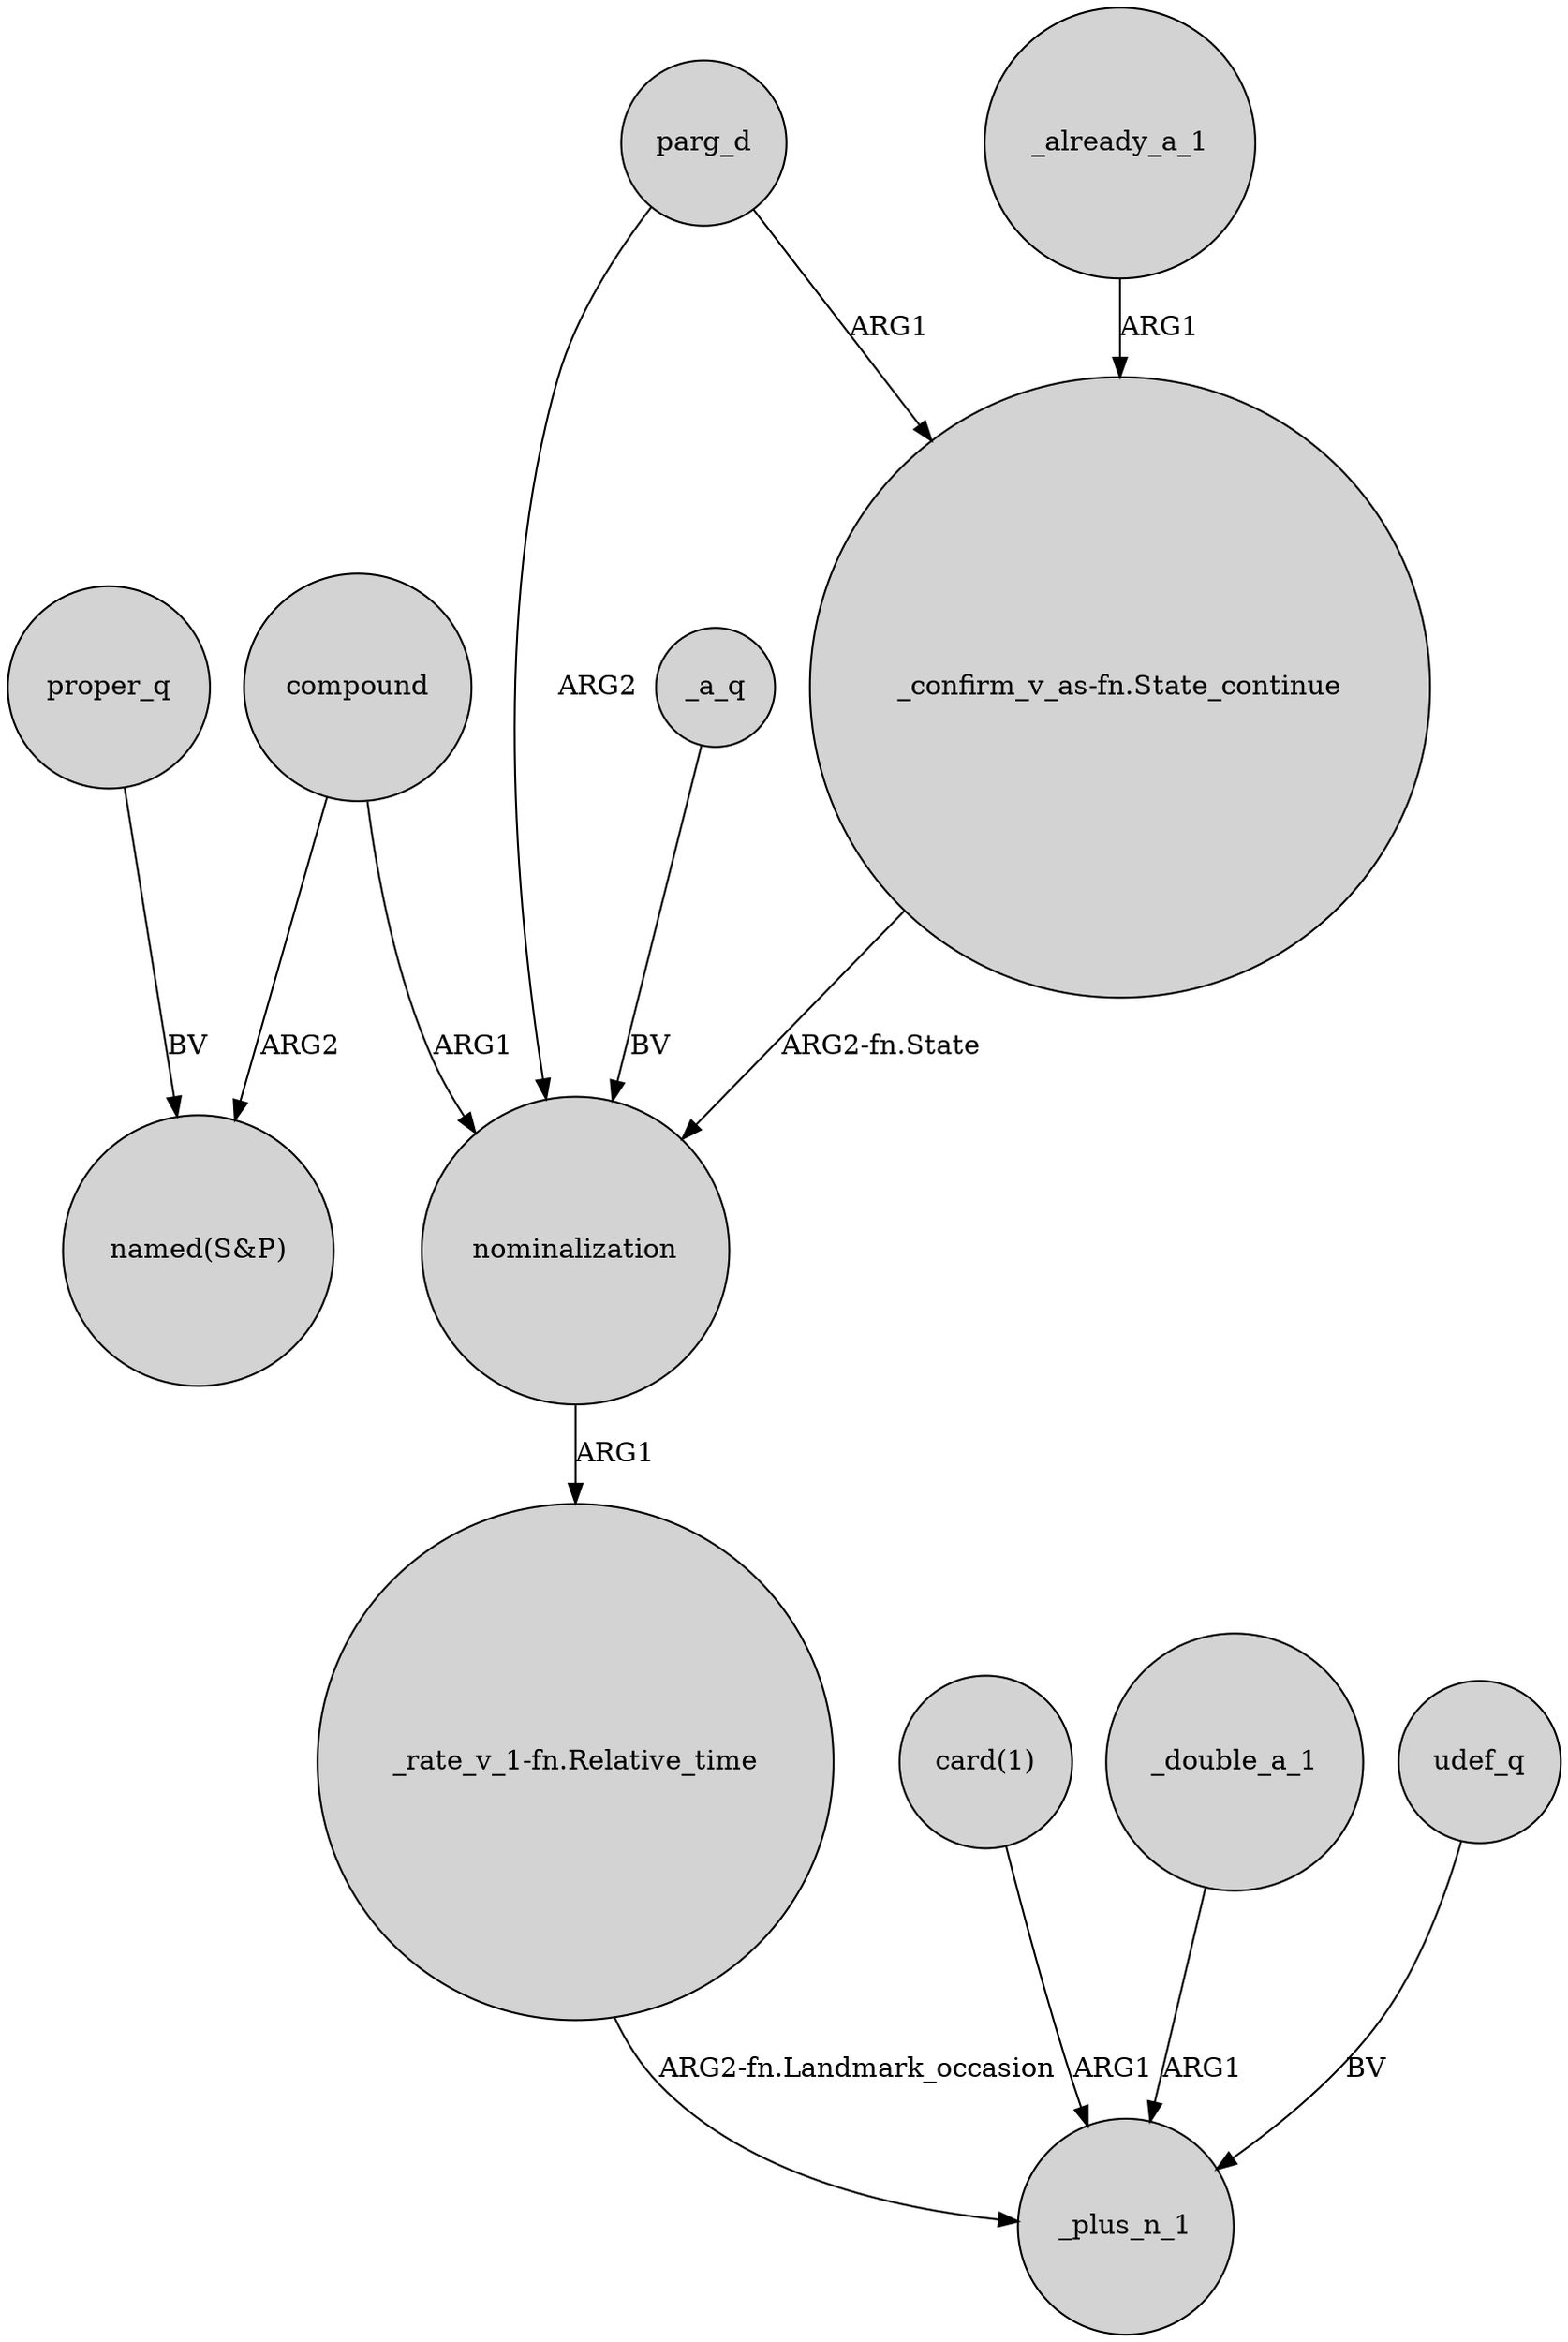 digraph {
	node [shape=circle style=filled]
	compound -> "named(S&P)" [label=ARG2]
	"_rate_v_1-fn.Relative_time" -> _plus_n_1 [label="ARG2-fn.Landmark_occasion"]
	nominalization -> "_rate_v_1-fn.Relative_time" [label=ARG1]
	parg_d -> "_confirm_v_as-fn.State_continue" [label=ARG1]
	"_confirm_v_as-fn.State_continue" -> nominalization [label="ARG2-fn.State"]
	proper_q -> "named(S&P)" [label=BV]
	_a_q -> nominalization [label=BV]
	"card(1)" -> _plus_n_1 [label=ARG1]
	_double_a_1 -> _plus_n_1 [label=ARG1]
	compound -> nominalization [label=ARG1]
	_already_a_1 -> "_confirm_v_as-fn.State_continue" [label=ARG1]
	parg_d -> nominalization [label=ARG2]
	udef_q -> _plus_n_1 [label=BV]
}
